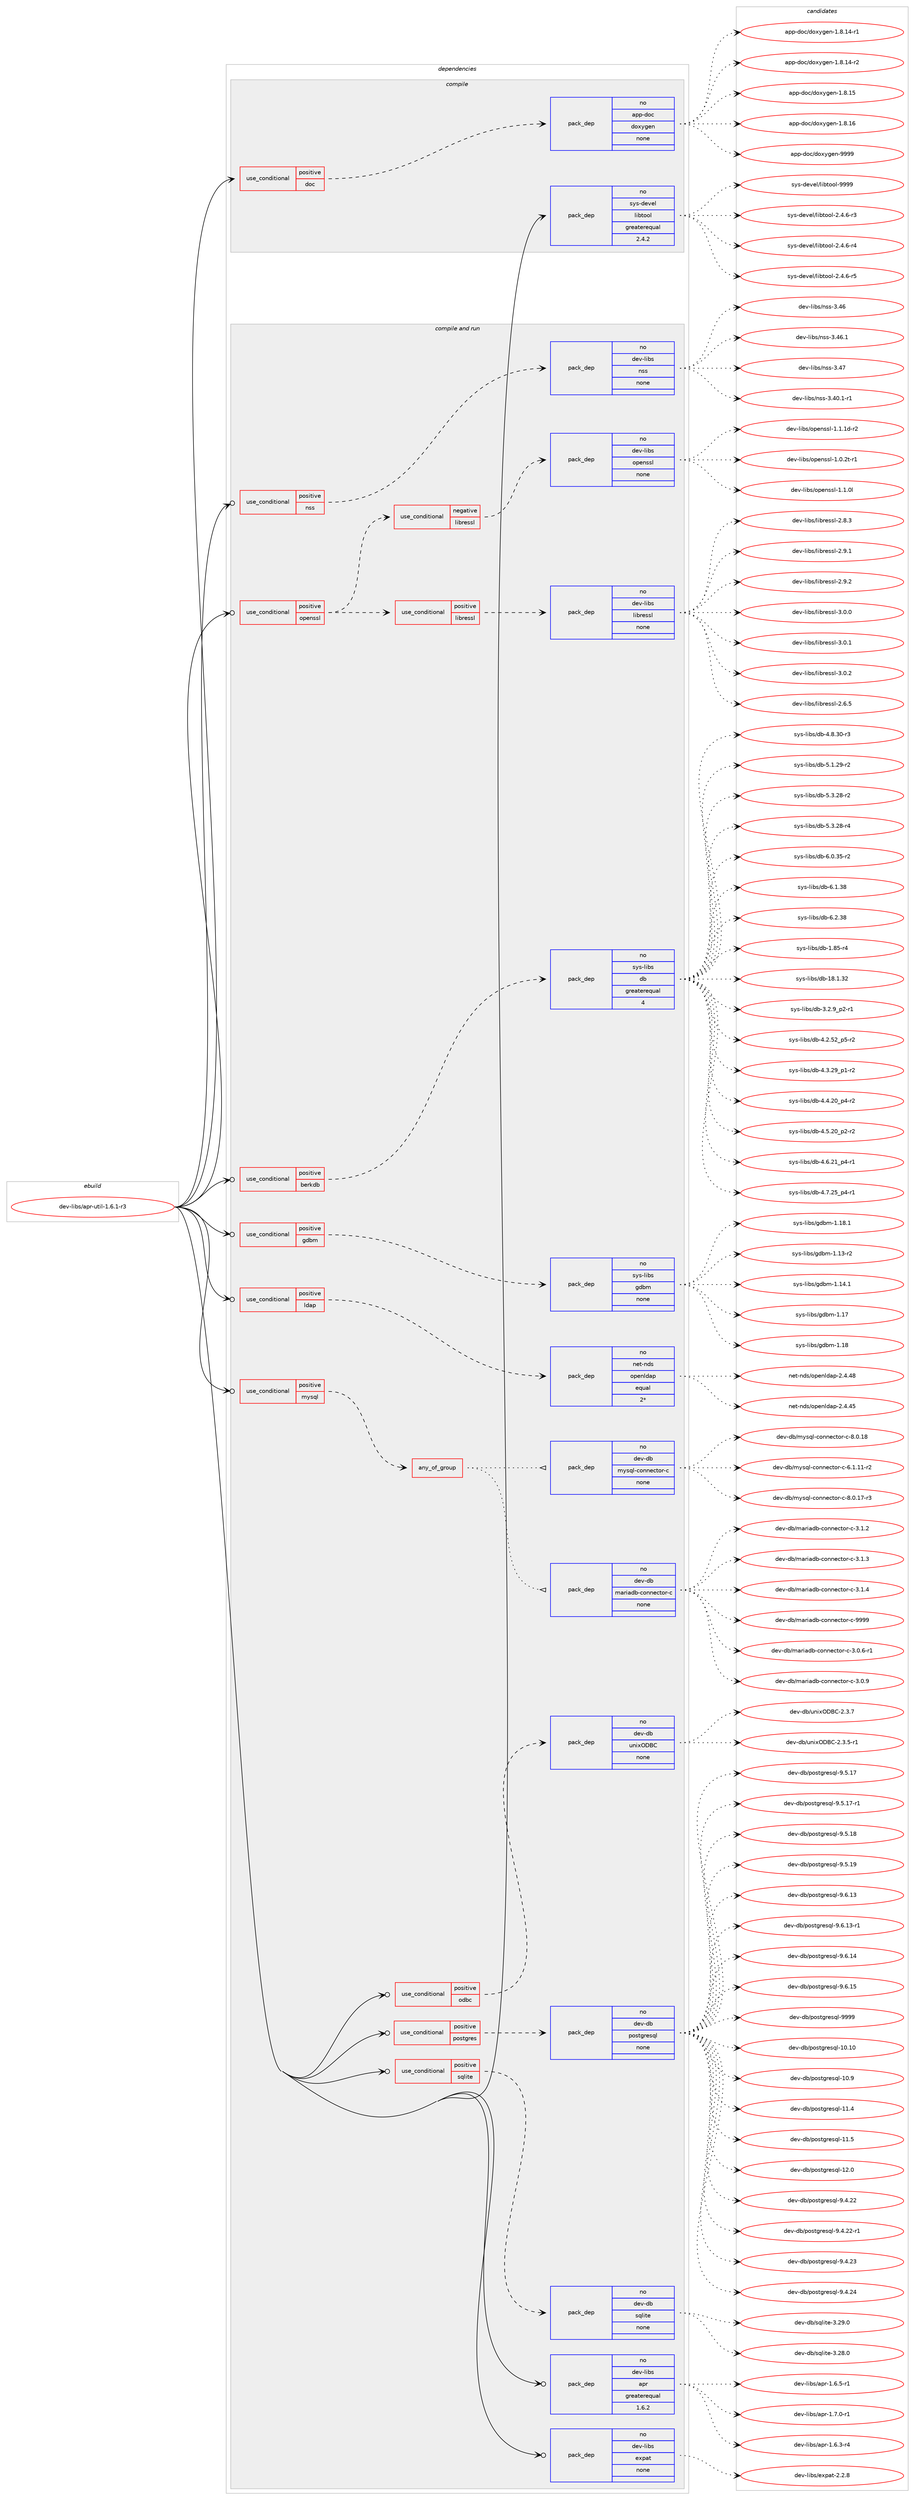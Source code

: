 digraph prolog {

# *************
# Graph options
# *************

newrank=true;
concentrate=true;
compound=true;
graph [rankdir=LR,fontname=Helvetica,fontsize=10,ranksep=1.5];#, ranksep=2.5, nodesep=0.2];
edge  [arrowhead=vee];
node  [fontname=Helvetica,fontsize=10];

# **********
# The ebuild
# **********

subgraph cluster_leftcol {
color=gray;
rank=same;
label=<<i>ebuild</i>>;
id [label="dev-libs/apr-util-1.6.1-r3", color=red, width=4, href="../dev-libs/apr-util-1.6.1-r3.svg"];
}

# ****************
# The dependencies
# ****************

subgraph cluster_midcol {
color=gray;
label=<<i>dependencies</i>>;
subgraph cluster_compile {
fillcolor="#eeeeee";
style=filled;
label=<<i>compile</i>>;
subgraph cond131073 {
dependency562662 [label=<<TABLE BORDER="0" CELLBORDER="1" CELLSPACING="0" CELLPADDING="4"><TR><TD ROWSPAN="3" CELLPADDING="10">use_conditional</TD></TR><TR><TD>positive</TD></TR><TR><TD>doc</TD></TR></TABLE>>, shape=none, color=red];
subgraph pack420227 {
dependency562663 [label=<<TABLE BORDER="0" CELLBORDER="1" CELLSPACING="0" CELLPADDING="4" WIDTH="220"><TR><TD ROWSPAN="6" CELLPADDING="30">pack_dep</TD></TR><TR><TD WIDTH="110">no</TD></TR><TR><TD>app-doc</TD></TR><TR><TD>doxygen</TD></TR><TR><TD>none</TD></TR><TR><TD></TD></TR></TABLE>>, shape=none, color=blue];
}
dependency562662:e -> dependency562663:w [weight=20,style="dashed",arrowhead="vee"];
}
id:e -> dependency562662:w [weight=20,style="solid",arrowhead="vee"];
subgraph pack420228 {
dependency562664 [label=<<TABLE BORDER="0" CELLBORDER="1" CELLSPACING="0" CELLPADDING="4" WIDTH="220"><TR><TD ROWSPAN="6" CELLPADDING="30">pack_dep</TD></TR><TR><TD WIDTH="110">no</TD></TR><TR><TD>sys-devel</TD></TR><TR><TD>libtool</TD></TR><TR><TD>greaterequal</TD></TR><TR><TD>2.4.2</TD></TR></TABLE>>, shape=none, color=blue];
}
id:e -> dependency562664:w [weight=20,style="solid",arrowhead="vee"];
}
subgraph cluster_compileandrun {
fillcolor="#eeeeee";
style=filled;
label=<<i>compile and run</i>>;
subgraph cond131074 {
dependency562665 [label=<<TABLE BORDER="0" CELLBORDER="1" CELLSPACING="0" CELLPADDING="4"><TR><TD ROWSPAN="3" CELLPADDING="10">use_conditional</TD></TR><TR><TD>positive</TD></TR><TR><TD>berkdb</TD></TR></TABLE>>, shape=none, color=red];
subgraph pack420229 {
dependency562666 [label=<<TABLE BORDER="0" CELLBORDER="1" CELLSPACING="0" CELLPADDING="4" WIDTH="220"><TR><TD ROWSPAN="6" CELLPADDING="30">pack_dep</TD></TR><TR><TD WIDTH="110">no</TD></TR><TR><TD>sys-libs</TD></TR><TR><TD>db</TD></TR><TR><TD>greaterequal</TD></TR><TR><TD>4</TD></TR></TABLE>>, shape=none, color=blue];
}
dependency562665:e -> dependency562666:w [weight=20,style="dashed",arrowhead="vee"];
}
id:e -> dependency562665:w [weight=20,style="solid",arrowhead="odotvee"];
subgraph cond131075 {
dependency562667 [label=<<TABLE BORDER="0" CELLBORDER="1" CELLSPACING="0" CELLPADDING="4"><TR><TD ROWSPAN="3" CELLPADDING="10">use_conditional</TD></TR><TR><TD>positive</TD></TR><TR><TD>gdbm</TD></TR></TABLE>>, shape=none, color=red];
subgraph pack420230 {
dependency562668 [label=<<TABLE BORDER="0" CELLBORDER="1" CELLSPACING="0" CELLPADDING="4" WIDTH="220"><TR><TD ROWSPAN="6" CELLPADDING="30">pack_dep</TD></TR><TR><TD WIDTH="110">no</TD></TR><TR><TD>sys-libs</TD></TR><TR><TD>gdbm</TD></TR><TR><TD>none</TD></TR><TR><TD></TD></TR></TABLE>>, shape=none, color=blue];
}
dependency562667:e -> dependency562668:w [weight=20,style="dashed",arrowhead="vee"];
}
id:e -> dependency562667:w [weight=20,style="solid",arrowhead="odotvee"];
subgraph cond131076 {
dependency562669 [label=<<TABLE BORDER="0" CELLBORDER="1" CELLSPACING="0" CELLPADDING="4"><TR><TD ROWSPAN="3" CELLPADDING="10">use_conditional</TD></TR><TR><TD>positive</TD></TR><TR><TD>ldap</TD></TR></TABLE>>, shape=none, color=red];
subgraph pack420231 {
dependency562670 [label=<<TABLE BORDER="0" CELLBORDER="1" CELLSPACING="0" CELLPADDING="4" WIDTH="220"><TR><TD ROWSPAN="6" CELLPADDING="30">pack_dep</TD></TR><TR><TD WIDTH="110">no</TD></TR><TR><TD>net-nds</TD></TR><TR><TD>openldap</TD></TR><TR><TD>equal</TD></TR><TR><TD>2*</TD></TR></TABLE>>, shape=none, color=blue];
}
dependency562669:e -> dependency562670:w [weight=20,style="dashed",arrowhead="vee"];
}
id:e -> dependency562669:w [weight=20,style="solid",arrowhead="odotvee"];
subgraph cond131077 {
dependency562671 [label=<<TABLE BORDER="0" CELLBORDER="1" CELLSPACING="0" CELLPADDING="4"><TR><TD ROWSPAN="3" CELLPADDING="10">use_conditional</TD></TR><TR><TD>positive</TD></TR><TR><TD>mysql</TD></TR></TABLE>>, shape=none, color=red];
subgraph any11005 {
dependency562672 [label=<<TABLE BORDER="0" CELLBORDER="1" CELLSPACING="0" CELLPADDING="4"><TR><TD CELLPADDING="10">any_of_group</TD></TR></TABLE>>, shape=none, color=red];subgraph pack420232 {
dependency562673 [label=<<TABLE BORDER="0" CELLBORDER="1" CELLSPACING="0" CELLPADDING="4" WIDTH="220"><TR><TD ROWSPAN="6" CELLPADDING="30">pack_dep</TD></TR><TR><TD WIDTH="110">no</TD></TR><TR><TD>dev-db</TD></TR><TR><TD>mariadb-connector-c</TD></TR><TR><TD>none</TD></TR><TR><TD></TD></TR></TABLE>>, shape=none, color=blue];
}
dependency562672:e -> dependency562673:w [weight=20,style="dotted",arrowhead="oinv"];
subgraph pack420233 {
dependency562674 [label=<<TABLE BORDER="0" CELLBORDER="1" CELLSPACING="0" CELLPADDING="4" WIDTH="220"><TR><TD ROWSPAN="6" CELLPADDING="30">pack_dep</TD></TR><TR><TD WIDTH="110">no</TD></TR><TR><TD>dev-db</TD></TR><TR><TD>mysql-connector-c</TD></TR><TR><TD>none</TD></TR><TR><TD></TD></TR></TABLE>>, shape=none, color=blue];
}
dependency562672:e -> dependency562674:w [weight=20,style="dotted",arrowhead="oinv"];
}
dependency562671:e -> dependency562672:w [weight=20,style="dashed",arrowhead="vee"];
}
id:e -> dependency562671:w [weight=20,style="solid",arrowhead="odotvee"];
subgraph cond131078 {
dependency562675 [label=<<TABLE BORDER="0" CELLBORDER="1" CELLSPACING="0" CELLPADDING="4"><TR><TD ROWSPAN="3" CELLPADDING="10">use_conditional</TD></TR><TR><TD>positive</TD></TR><TR><TD>nss</TD></TR></TABLE>>, shape=none, color=red];
subgraph pack420234 {
dependency562676 [label=<<TABLE BORDER="0" CELLBORDER="1" CELLSPACING="0" CELLPADDING="4" WIDTH="220"><TR><TD ROWSPAN="6" CELLPADDING="30">pack_dep</TD></TR><TR><TD WIDTH="110">no</TD></TR><TR><TD>dev-libs</TD></TR><TR><TD>nss</TD></TR><TR><TD>none</TD></TR><TR><TD></TD></TR></TABLE>>, shape=none, color=blue];
}
dependency562675:e -> dependency562676:w [weight=20,style="dashed",arrowhead="vee"];
}
id:e -> dependency562675:w [weight=20,style="solid",arrowhead="odotvee"];
subgraph cond131079 {
dependency562677 [label=<<TABLE BORDER="0" CELLBORDER="1" CELLSPACING="0" CELLPADDING="4"><TR><TD ROWSPAN="3" CELLPADDING="10">use_conditional</TD></TR><TR><TD>positive</TD></TR><TR><TD>odbc</TD></TR></TABLE>>, shape=none, color=red];
subgraph pack420235 {
dependency562678 [label=<<TABLE BORDER="0" CELLBORDER="1" CELLSPACING="0" CELLPADDING="4" WIDTH="220"><TR><TD ROWSPAN="6" CELLPADDING="30">pack_dep</TD></TR><TR><TD WIDTH="110">no</TD></TR><TR><TD>dev-db</TD></TR><TR><TD>unixODBC</TD></TR><TR><TD>none</TD></TR><TR><TD></TD></TR></TABLE>>, shape=none, color=blue];
}
dependency562677:e -> dependency562678:w [weight=20,style="dashed",arrowhead="vee"];
}
id:e -> dependency562677:w [weight=20,style="solid",arrowhead="odotvee"];
subgraph cond131080 {
dependency562679 [label=<<TABLE BORDER="0" CELLBORDER="1" CELLSPACING="0" CELLPADDING="4"><TR><TD ROWSPAN="3" CELLPADDING="10">use_conditional</TD></TR><TR><TD>positive</TD></TR><TR><TD>openssl</TD></TR></TABLE>>, shape=none, color=red];
subgraph cond131081 {
dependency562680 [label=<<TABLE BORDER="0" CELLBORDER="1" CELLSPACING="0" CELLPADDING="4"><TR><TD ROWSPAN="3" CELLPADDING="10">use_conditional</TD></TR><TR><TD>negative</TD></TR><TR><TD>libressl</TD></TR></TABLE>>, shape=none, color=red];
subgraph pack420236 {
dependency562681 [label=<<TABLE BORDER="0" CELLBORDER="1" CELLSPACING="0" CELLPADDING="4" WIDTH="220"><TR><TD ROWSPAN="6" CELLPADDING="30">pack_dep</TD></TR><TR><TD WIDTH="110">no</TD></TR><TR><TD>dev-libs</TD></TR><TR><TD>openssl</TD></TR><TR><TD>none</TD></TR><TR><TD></TD></TR></TABLE>>, shape=none, color=blue];
}
dependency562680:e -> dependency562681:w [weight=20,style="dashed",arrowhead="vee"];
}
dependency562679:e -> dependency562680:w [weight=20,style="dashed",arrowhead="vee"];
subgraph cond131082 {
dependency562682 [label=<<TABLE BORDER="0" CELLBORDER="1" CELLSPACING="0" CELLPADDING="4"><TR><TD ROWSPAN="3" CELLPADDING="10">use_conditional</TD></TR><TR><TD>positive</TD></TR><TR><TD>libressl</TD></TR></TABLE>>, shape=none, color=red];
subgraph pack420237 {
dependency562683 [label=<<TABLE BORDER="0" CELLBORDER="1" CELLSPACING="0" CELLPADDING="4" WIDTH="220"><TR><TD ROWSPAN="6" CELLPADDING="30">pack_dep</TD></TR><TR><TD WIDTH="110">no</TD></TR><TR><TD>dev-libs</TD></TR><TR><TD>libressl</TD></TR><TR><TD>none</TD></TR><TR><TD></TD></TR></TABLE>>, shape=none, color=blue];
}
dependency562682:e -> dependency562683:w [weight=20,style="dashed",arrowhead="vee"];
}
dependency562679:e -> dependency562682:w [weight=20,style="dashed",arrowhead="vee"];
}
id:e -> dependency562679:w [weight=20,style="solid",arrowhead="odotvee"];
subgraph cond131083 {
dependency562684 [label=<<TABLE BORDER="0" CELLBORDER="1" CELLSPACING="0" CELLPADDING="4"><TR><TD ROWSPAN="3" CELLPADDING="10">use_conditional</TD></TR><TR><TD>positive</TD></TR><TR><TD>postgres</TD></TR></TABLE>>, shape=none, color=red];
subgraph pack420238 {
dependency562685 [label=<<TABLE BORDER="0" CELLBORDER="1" CELLSPACING="0" CELLPADDING="4" WIDTH="220"><TR><TD ROWSPAN="6" CELLPADDING="30">pack_dep</TD></TR><TR><TD WIDTH="110">no</TD></TR><TR><TD>dev-db</TD></TR><TR><TD>postgresql</TD></TR><TR><TD>none</TD></TR><TR><TD></TD></TR></TABLE>>, shape=none, color=blue];
}
dependency562684:e -> dependency562685:w [weight=20,style="dashed",arrowhead="vee"];
}
id:e -> dependency562684:w [weight=20,style="solid",arrowhead="odotvee"];
subgraph cond131084 {
dependency562686 [label=<<TABLE BORDER="0" CELLBORDER="1" CELLSPACING="0" CELLPADDING="4"><TR><TD ROWSPAN="3" CELLPADDING="10">use_conditional</TD></TR><TR><TD>positive</TD></TR><TR><TD>sqlite</TD></TR></TABLE>>, shape=none, color=red];
subgraph pack420239 {
dependency562687 [label=<<TABLE BORDER="0" CELLBORDER="1" CELLSPACING="0" CELLPADDING="4" WIDTH="220"><TR><TD ROWSPAN="6" CELLPADDING="30">pack_dep</TD></TR><TR><TD WIDTH="110">no</TD></TR><TR><TD>dev-db</TD></TR><TR><TD>sqlite</TD></TR><TR><TD>none</TD></TR><TR><TD></TD></TR></TABLE>>, shape=none, color=blue];
}
dependency562686:e -> dependency562687:w [weight=20,style="dashed",arrowhead="vee"];
}
id:e -> dependency562686:w [weight=20,style="solid",arrowhead="odotvee"];
subgraph pack420240 {
dependency562688 [label=<<TABLE BORDER="0" CELLBORDER="1" CELLSPACING="0" CELLPADDING="4" WIDTH="220"><TR><TD ROWSPAN="6" CELLPADDING="30">pack_dep</TD></TR><TR><TD WIDTH="110">no</TD></TR><TR><TD>dev-libs</TD></TR><TR><TD>apr</TD></TR><TR><TD>greaterequal</TD></TR><TR><TD>1.6.2</TD></TR></TABLE>>, shape=none, color=blue];
}
id:e -> dependency562688:w [weight=20,style="solid",arrowhead="odotvee"];
subgraph pack420241 {
dependency562689 [label=<<TABLE BORDER="0" CELLBORDER="1" CELLSPACING="0" CELLPADDING="4" WIDTH="220"><TR><TD ROWSPAN="6" CELLPADDING="30">pack_dep</TD></TR><TR><TD WIDTH="110">no</TD></TR><TR><TD>dev-libs</TD></TR><TR><TD>expat</TD></TR><TR><TD>none</TD></TR><TR><TD></TD></TR></TABLE>>, shape=none, color=blue];
}
id:e -> dependency562689:w [weight=20,style="solid",arrowhead="odotvee"];
}
subgraph cluster_run {
fillcolor="#eeeeee";
style=filled;
label=<<i>run</i>>;
}
}

# **************
# The candidates
# **************

subgraph cluster_choices {
rank=same;
color=gray;
label=<<i>candidates</i>>;

subgraph choice420227 {
color=black;
nodesep=1;
choice97112112451001119947100111120121103101110454946564649524511449 [label="app-doc/doxygen-1.8.14-r1", color=red, width=4,href="../app-doc/doxygen-1.8.14-r1.svg"];
choice97112112451001119947100111120121103101110454946564649524511450 [label="app-doc/doxygen-1.8.14-r2", color=red, width=4,href="../app-doc/doxygen-1.8.14-r2.svg"];
choice9711211245100111994710011112012110310111045494656464953 [label="app-doc/doxygen-1.8.15", color=red, width=4,href="../app-doc/doxygen-1.8.15.svg"];
choice9711211245100111994710011112012110310111045494656464954 [label="app-doc/doxygen-1.8.16", color=red, width=4,href="../app-doc/doxygen-1.8.16.svg"];
choice971121124510011199471001111201211031011104557575757 [label="app-doc/doxygen-9999", color=red, width=4,href="../app-doc/doxygen-9999.svg"];
dependency562663:e -> choice97112112451001119947100111120121103101110454946564649524511449:w [style=dotted,weight="100"];
dependency562663:e -> choice97112112451001119947100111120121103101110454946564649524511450:w [style=dotted,weight="100"];
dependency562663:e -> choice9711211245100111994710011112012110310111045494656464953:w [style=dotted,weight="100"];
dependency562663:e -> choice9711211245100111994710011112012110310111045494656464954:w [style=dotted,weight="100"];
dependency562663:e -> choice971121124510011199471001111201211031011104557575757:w [style=dotted,weight="100"];
}
subgraph choice420228 {
color=black;
nodesep=1;
choice1151211154510010111810110847108105981161111111084550465246544511451 [label="sys-devel/libtool-2.4.6-r3", color=red, width=4,href="../sys-devel/libtool-2.4.6-r3.svg"];
choice1151211154510010111810110847108105981161111111084550465246544511452 [label="sys-devel/libtool-2.4.6-r4", color=red, width=4,href="../sys-devel/libtool-2.4.6-r4.svg"];
choice1151211154510010111810110847108105981161111111084550465246544511453 [label="sys-devel/libtool-2.4.6-r5", color=red, width=4,href="../sys-devel/libtool-2.4.6-r5.svg"];
choice1151211154510010111810110847108105981161111111084557575757 [label="sys-devel/libtool-9999", color=red, width=4,href="../sys-devel/libtool-9999.svg"];
dependency562664:e -> choice1151211154510010111810110847108105981161111111084550465246544511451:w [style=dotted,weight="100"];
dependency562664:e -> choice1151211154510010111810110847108105981161111111084550465246544511452:w [style=dotted,weight="100"];
dependency562664:e -> choice1151211154510010111810110847108105981161111111084550465246544511453:w [style=dotted,weight="100"];
dependency562664:e -> choice1151211154510010111810110847108105981161111111084557575757:w [style=dotted,weight="100"];
}
subgraph choice420229 {
color=black;
nodesep=1;
choice1151211154510810598115471009845494656534511452 [label="sys-libs/db-1.85-r4", color=red, width=4,href="../sys-libs/db-1.85-r4.svg"];
choice115121115451081059811547100984549564649465150 [label="sys-libs/db-18.1.32", color=red, width=4,href="../sys-libs/db-18.1.32.svg"];
choice1151211154510810598115471009845514650465795112504511449 [label="sys-libs/db-3.2.9_p2-r1", color=red, width=4,href="../sys-libs/db-3.2.9_p2-r1.svg"];
choice115121115451081059811547100984552465046535095112534511450 [label="sys-libs/db-4.2.52_p5-r2", color=red, width=4,href="../sys-libs/db-4.2.52_p5-r2.svg"];
choice115121115451081059811547100984552465146505795112494511450 [label="sys-libs/db-4.3.29_p1-r2", color=red, width=4,href="../sys-libs/db-4.3.29_p1-r2.svg"];
choice115121115451081059811547100984552465246504895112524511450 [label="sys-libs/db-4.4.20_p4-r2", color=red, width=4,href="../sys-libs/db-4.4.20_p4-r2.svg"];
choice115121115451081059811547100984552465346504895112504511450 [label="sys-libs/db-4.5.20_p2-r2", color=red, width=4,href="../sys-libs/db-4.5.20_p2-r2.svg"];
choice115121115451081059811547100984552465446504995112524511449 [label="sys-libs/db-4.6.21_p4-r1", color=red, width=4,href="../sys-libs/db-4.6.21_p4-r1.svg"];
choice115121115451081059811547100984552465546505395112524511449 [label="sys-libs/db-4.7.25_p4-r1", color=red, width=4,href="../sys-libs/db-4.7.25_p4-r1.svg"];
choice11512111545108105981154710098455246564651484511451 [label="sys-libs/db-4.8.30-r3", color=red, width=4,href="../sys-libs/db-4.8.30-r3.svg"];
choice11512111545108105981154710098455346494650574511450 [label="sys-libs/db-5.1.29-r2", color=red, width=4,href="../sys-libs/db-5.1.29-r2.svg"];
choice11512111545108105981154710098455346514650564511450 [label="sys-libs/db-5.3.28-r2", color=red, width=4,href="../sys-libs/db-5.3.28-r2.svg"];
choice11512111545108105981154710098455346514650564511452 [label="sys-libs/db-5.3.28-r4", color=red, width=4,href="../sys-libs/db-5.3.28-r4.svg"];
choice11512111545108105981154710098455446484651534511450 [label="sys-libs/db-6.0.35-r2", color=red, width=4,href="../sys-libs/db-6.0.35-r2.svg"];
choice1151211154510810598115471009845544649465156 [label="sys-libs/db-6.1.38", color=red, width=4,href="../sys-libs/db-6.1.38.svg"];
choice1151211154510810598115471009845544650465156 [label="sys-libs/db-6.2.38", color=red, width=4,href="../sys-libs/db-6.2.38.svg"];
dependency562666:e -> choice1151211154510810598115471009845494656534511452:w [style=dotted,weight="100"];
dependency562666:e -> choice115121115451081059811547100984549564649465150:w [style=dotted,weight="100"];
dependency562666:e -> choice1151211154510810598115471009845514650465795112504511449:w [style=dotted,weight="100"];
dependency562666:e -> choice115121115451081059811547100984552465046535095112534511450:w [style=dotted,weight="100"];
dependency562666:e -> choice115121115451081059811547100984552465146505795112494511450:w [style=dotted,weight="100"];
dependency562666:e -> choice115121115451081059811547100984552465246504895112524511450:w [style=dotted,weight="100"];
dependency562666:e -> choice115121115451081059811547100984552465346504895112504511450:w [style=dotted,weight="100"];
dependency562666:e -> choice115121115451081059811547100984552465446504995112524511449:w [style=dotted,weight="100"];
dependency562666:e -> choice115121115451081059811547100984552465546505395112524511449:w [style=dotted,weight="100"];
dependency562666:e -> choice11512111545108105981154710098455246564651484511451:w [style=dotted,weight="100"];
dependency562666:e -> choice11512111545108105981154710098455346494650574511450:w [style=dotted,weight="100"];
dependency562666:e -> choice11512111545108105981154710098455346514650564511450:w [style=dotted,weight="100"];
dependency562666:e -> choice11512111545108105981154710098455346514650564511452:w [style=dotted,weight="100"];
dependency562666:e -> choice11512111545108105981154710098455446484651534511450:w [style=dotted,weight="100"];
dependency562666:e -> choice1151211154510810598115471009845544649465156:w [style=dotted,weight="100"];
dependency562666:e -> choice1151211154510810598115471009845544650465156:w [style=dotted,weight="100"];
}
subgraph choice420230 {
color=black;
nodesep=1;
choice1151211154510810598115471031009810945494649514511450 [label="sys-libs/gdbm-1.13-r2", color=red, width=4,href="../sys-libs/gdbm-1.13-r2.svg"];
choice1151211154510810598115471031009810945494649524649 [label="sys-libs/gdbm-1.14.1", color=red, width=4,href="../sys-libs/gdbm-1.14.1.svg"];
choice115121115451081059811547103100981094549464955 [label="sys-libs/gdbm-1.17", color=red, width=4,href="../sys-libs/gdbm-1.17.svg"];
choice115121115451081059811547103100981094549464956 [label="sys-libs/gdbm-1.18", color=red, width=4,href="../sys-libs/gdbm-1.18.svg"];
choice1151211154510810598115471031009810945494649564649 [label="sys-libs/gdbm-1.18.1", color=red, width=4,href="../sys-libs/gdbm-1.18.1.svg"];
dependency562668:e -> choice1151211154510810598115471031009810945494649514511450:w [style=dotted,weight="100"];
dependency562668:e -> choice1151211154510810598115471031009810945494649524649:w [style=dotted,weight="100"];
dependency562668:e -> choice115121115451081059811547103100981094549464955:w [style=dotted,weight="100"];
dependency562668:e -> choice115121115451081059811547103100981094549464956:w [style=dotted,weight="100"];
dependency562668:e -> choice1151211154510810598115471031009810945494649564649:w [style=dotted,weight="100"];
}
subgraph choice420231 {
color=black;
nodesep=1;
choice11010111645110100115471111121011101081009711245504652465253 [label="net-nds/openldap-2.4.45", color=red, width=4,href="../net-nds/openldap-2.4.45.svg"];
choice11010111645110100115471111121011101081009711245504652465256 [label="net-nds/openldap-2.4.48", color=red, width=4,href="../net-nds/openldap-2.4.48.svg"];
dependency562670:e -> choice11010111645110100115471111121011101081009711245504652465253:w [style=dotted,weight="100"];
dependency562670:e -> choice11010111645110100115471111121011101081009711245504652465256:w [style=dotted,weight="100"];
}
subgraph choice420232 {
color=black;
nodesep=1;
choice10010111845100984710997114105971009845991111101101019911611111445994551464846544511449 [label="dev-db/mariadb-connector-c-3.0.6-r1", color=red, width=4,href="../dev-db/mariadb-connector-c-3.0.6-r1.svg"];
choice1001011184510098471099711410597100984599111110110101991161111144599455146484657 [label="dev-db/mariadb-connector-c-3.0.9", color=red, width=4,href="../dev-db/mariadb-connector-c-3.0.9.svg"];
choice1001011184510098471099711410597100984599111110110101991161111144599455146494650 [label="dev-db/mariadb-connector-c-3.1.2", color=red, width=4,href="../dev-db/mariadb-connector-c-3.1.2.svg"];
choice1001011184510098471099711410597100984599111110110101991161111144599455146494651 [label="dev-db/mariadb-connector-c-3.1.3", color=red, width=4,href="../dev-db/mariadb-connector-c-3.1.3.svg"];
choice1001011184510098471099711410597100984599111110110101991161111144599455146494652 [label="dev-db/mariadb-connector-c-3.1.4", color=red, width=4,href="../dev-db/mariadb-connector-c-3.1.4.svg"];
choice10010111845100984710997114105971009845991111101101019911611111445994557575757 [label="dev-db/mariadb-connector-c-9999", color=red, width=4,href="../dev-db/mariadb-connector-c-9999.svg"];
dependency562673:e -> choice10010111845100984710997114105971009845991111101101019911611111445994551464846544511449:w [style=dotted,weight="100"];
dependency562673:e -> choice1001011184510098471099711410597100984599111110110101991161111144599455146484657:w [style=dotted,weight="100"];
dependency562673:e -> choice1001011184510098471099711410597100984599111110110101991161111144599455146494650:w [style=dotted,weight="100"];
dependency562673:e -> choice1001011184510098471099711410597100984599111110110101991161111144599455146494651:w [style=dotted,weight="100"];
dependency562673:e -> choice1001011184510098471099711410597100984599111110110101991161111144599455146494652:w [style=dotted,weight="100"];
dependency562673:e -> choice10010111845100984710997114105971009845991111101101019911611111445994557575757:w [style=dotted,weight="100"];
}
subgraph choice420233 {
color=black;
nodesep=1;
choice1001011184510098471091211151131084599111110110101991161111144599455446494649494511450 [label="dev-db/mysql-connector-c-6.1.11-r2", color=red, width=4,href="../dev-db/mysql-connector-c-6.1.11-r2.svg"];
choice1001011184510098471091211151131084599111110110101991161111144599455646484649554511451 [label="dev-db/mysql-connector-c-8.0.17-r3", color=red, width=4,href="../dev-db/mysql-connector-c-8.0.17-r3.svg"];
choice100101118451009847109121115113108459911111011010199116111114459945564648464956 [label="dev-db/mysql-connector-c-8.0.18", color=red, width=4,href="../dev-db/mysql-connector-c-8.0.18.svg"];
dependency562674:e -> choice1001011184510098471091211151131084599111110110101991161111144599455446494649494511450:w [style=dotted,weight="100"];
dependency562674:e -> choice1001011184510098471091211151131084599111110110101991161111144599455646484649554511451:w [style=dotted,weight="100"];
dependency562674:e -> choice100101118451009847109121115113108459911111011010199116111114459945564648464956:w [style=dotted,weight="100"];
}
subgraph choice420234 {
color=black;
nodesep=1;
choice100101118451081059811547110115115455146524846494511449 [label="dev-libs/nss-3.40.1-r1", color=red, width=4,href="../dev-libs/nss-3.40.1-r1.svg"];
choice1001011184510810598115471101151154551465254 [label="dev-libs/nss-3.46", color=red, width=4,href="../dev-libs/nss-3.46.svg"];
choice10010111845108105981154711011511545514652544649 [label="dev-libs/nss-3.46.1", color=red, width=4,href="../dev-libs/nss-3.46.1.svg"];
choice1001011184510810598115471101151154551465255 [label="dev-libs/nss-3.47", color=red, width=4,href="../dev-libs/nss-3.47.svg"];
dependency562676:e -> choice100101118451081059811547110115115455146524846494511449:w [style=dotted,weight="100"];
dependency562676:e -> choice1001011184510810598115471101151154551465254:w [style=dotted,weight="100"];
dependency562676:e -> choice10010111845108105981154711011511545514652544649:w [style=dotted,weight="100"];
dependency562676:e -> choice1001011184510810598115471101151154551465255:w [style=dotted,weight="100"];
}
subgraph choice420235 {
color=black;
nodesep=1;
choice100101118451009847117110105120796866674550465146534511449 [label="dev-db/unixODBC-2.3.5-r1", color=red, width=4,href="../dev-db/unixODBC-2.3.5-r1.svg"];
choice10010111845100984711711010512079686667455046514655 [label="dev-db/unixODBC-2.3.7", color=red, width=4,href="../dev-db/unixODBC-2.3.7.svg"];
dependency562678:e -> choice100101118451009847117110105120796866674550465146534511449:w [style=dotted,weight="100"];
dependency562678:e -> choice10010111845100984711711010512079686667455046514655:w [style=dotted,weight="100"];
}
subgraph choice420236 {
color=black;
nodesep=1;
choice1001011184510810598115471111121011101151151084549464846501164511449 [label="dev-libs/openssl-1.0.2t-r1", color=red, width=4,href="../dev-libs/openssl-1.0.2t-r1.svg"];
choice100101118451081059811547111112101110115115108454946494648108 [label="dev-libs/openssl-1.1.0l", color=red, width=4,href="../dev-libs/openssl-1.1.0l.svg"];
choice1001011184510810598115471111121011101151151084549464946491004511450 [label="dev-libs/openssl-1.1.1d-r2", color=red, width=4,href="../dev-libs/openssl-1.1.1d-r2.svg"];
dependency562681:e -> choice1001011184510810598115471111121011101151151084549464846501164511449:w [style=dotted,weight="100"];
dependency562681:e -> choice100101118451081059811547111112101110115115108454946494648108:w [style=dotted,weight="100"];
dependency562681:e -> choice1001011184510810598115471111121011101151151084549464946491004511450:w [style=dotted,weight="100"];
}
subgraph choice420237 {
color=black;
nodesep=1;
choice10010111845108105981154710810598114101115115108455046544653 [label="dev-libs/libressl-2.6.5", color=red, width=4,href="../dev-libs/libressl-2.6.5.svg"];
choice10010111845108105981154710810598114101115115108455046564651 [label="dev-libs/libressl-2.8.3", color=red, width=4,href="../dev-libs/libressl-2.8.3.svg"];
choice10010111845108105981154710810598114101115115108455046574649 [label="dev-libs/libressl-2.9.1", color=red, width=4,href="../dev-libs/libressl-2.9.1.svg"];
choice10010111845108105981154710810598114101115115108455046574650 [label="dev-libs/libressl-2.9.2", color=red, width=4,href="../dev-libs/libressl-2.9.2.svg"];
choice10010111845108105981154710810598114101115115108455146484648 [label="dev-libs/libressl-3.0.0", color=red, width=4,href="../dev-libs/libressl-3.0.0.svg"];
choice10010111845108105981154710810598114101115115108455146484649 [label="dev-libs/libressl-3.0.1", color=red, width=4,href="../dev-libs/libressl-3.0.1.svg"];
choice10010111845108105981154710810598114101115115108455146484650 [label="dev-libs/libressl-3.0.2", color=red, width=4,href="../dev-libs/libressl-3.0.2.svg"];
dependency562683:e -> choice10010111845108105981154710810598114101115115108455046544653:w [style=dotted,weight="100"];
dependency562683:e -> choice10010111845108105981154710810598114101115115108455046564651:w [style=dotted,weight="100"];
dependency562683:e -> choice10010111845108105981154710810598114101115115108455046574649:w [style=dotted,weight="100"];
dependency562683:e -> choice10010111845108105981154710810598114101115115108455046574650:w [style=dotted,weight="100"];
dependency562683:e -> choice10010111845108105981154710810598114101115115108455146484648:w [style=dotted,weight="100"];
dependency562683:e -> choice10010111845108105981154710810598114101115115108455146484649:w [style=dotted,weight="100"];
dependency562683:e -> choice10010111845108105981154710810598114101115115108455146484650:w [style=dotted,weight="100"];
}
subgraph choice420238 {
color=black;
nodesep=1;
choice100101118451009847112111115116103114101115113108454948464948 [label="dev-db/postgresql-10.10", color=red, width=4,href="../dev-db/postgresql-10.10.svg"];
choice1001011184510098471121111151161031141011151131084549484657 [label="dev-db/postgresql-10.9", color=red, width=4,href="../dev-db/postgresql-10.9.svg"];
choice1001011184510098471121111151161031141011151131084549494652 [label="dev-db/postgresql-11.4", color=red, width=4,href="../dev-db/postgresql-11.4.svg"];
choice1001011184510098471121111151161031141011151131084549494653 [label="dev-db/postgresql-11.5", color=red, width=4,href="../dev-db/postgresql-11.5.svg"];
choice1001011184510098471121111151161031141011151131084549504648 [label="dev-db/postgresql-12.0", color=red, width=4,href="../dev-db/postgresql-12.0.svg"];
choice10010111845100984711211111511610311410111511310845574652465050 [label="dev-db/postgresql-9.4.22", color=red, width=4,href="../dev-db/postgresql-9.4.22.svg"];
choice100101118451009847112111115116103114101115113108455746524650504511449 [label="dev-db/postgresql-9.4.22-r1", color=red, width=4,href="../dev-db/postgresql-9.4.22-r1.svg"];
choice10010111845100984711211111511610311410111511310845574652465051 [label="dev-db/postgresql-9.4.23", color=red, width=4,href="../dev-db/postgresql-9.4.23.svg"];
choice10010111845100984711211111511610311410111511310845574652465052 [label="dev-db/postgresql-9.4.24", color=red, width=4,href="../dev-db/postgresql-9.4.24.svg"];
choice10010111845100984711211111511610311410111511310845574653464955 [label="dev-db/postgresql-9.5.17", color=red, width=4,href="../dev-db/postgresql-9.5.17.svg"];
choice100101118451009847112111115116103114101115113108455746534649554511449 [label="dev-db/postgresql-9.5.17-r1", color=red, width=4,href="../dev-db/postgresql-9.5.17-r1.svg"];
choice10010111845100984711211111511610311410111511310845574653464956 [label="dev-db/postgresql-9.5.18", color=red, width=4,href="../dev-db/postgresql-9.5.18.svg"];
choice10010111845100984711211111511610311410111511310845574653464957 [label="dev-db/postgresql-9.5.19", color=red, width=4,href="../dev-db/postgresql-9.5.19.svg"];
choice10010111845100984711211111511610311410111511310845574654464951 [label="dev-db/postgresql-9.6.13", color=red, width=4,href="../dev-db/postgresql-9.6.13.svg"];
choice100101118451009847112111115116103114101115113108455746544649514511449 [label="dev-db/postgresql-9.6.13-r1", color=red, width=4,href="../dev-db/postgresql-9.6.13-r1.svg"];
choice10010111845100984711211111511610311410111511310845574654464952 [label="dev-db/postgresql-9.6.14", color=red, width=4,href="../dev-db/postgresql-9.6.14.svg"];
choice10010111845100984711211111511610311410111511310845574654464953 [label="dev-db/postgresql-9.6.15", color=red, width=4,href="../dev-db/postgresql-9.6.15.svg"];
choice1001011184510098471121111151161031141011151131084557575757 [label="dev-db/postgresql-9999", color=red, width=4,href="../dev-db/postgresql-9999.svg"];
dependency562685:e -> choice100101118451009847112111115116103114101115113108454948464948:w [style=dotted,weight="100"];
dependency562685:e -> choice1001011184510098471121111151161031141011151131084549484657:w [style=dotted,weight="100"];
dependency562685:e -> choice1001011184510098471121111151161031141011151131084549494652:w [style=dotted,weight="100"];
dependency562685:e -> choice1001011184510098471121111151161031141011151131084549494653:w [style=dotted,weight="100"];
dependency562685:e -> choice1001011184510098471121111151161031141011151131084549504648:w [style=dotted,weight="100"];
dependency562685:e -> choice10010111845100984711211111511610311410111511310845574652465050:w [style=dotted,weight="100"];
dependency562685:e -> choice100101118451009847112111115116103114101115113108455746524650504511449:w [style=dotted,weight="100"];
dependency562685:e -> choice10010111845100984711211111511610311410111511310845574652465051:w [style=dotted,weight="100"];
dependency562685:e -> choice10010111845100984711211111511610311410111511310845574652465052:w [style=dotted,weight="100"];
dependency562685:e -> choice10010111845100984711211111511610311410111511310845574653464955:w [style=dotted,weight="100"];
dependency562685:e -> choice100101118451009847112111115116103114101115113108455746534649554511449:w [style=dotted,weight="100"];
dependency562685:e -> choice10010111845100984711211111511610311410111511310845574653464956:w [style=dotted,weight="100"];
dependency562685:e -> choice10010111845100984711211111511610311410111511310845574653464957:w [style=dotted,weight="100"];
dependency562685:e -> choice10010111845100984711211111511610311410111511310845574654464951:w [style=dotted,weight="100"];
dependency562685:e -> choice100101118451009847112111115116103114101115113108455746544649514511449:w [style=dotted,weight="100"];
dependency562685:e -> choice10010111845100984711211111511610311410111511310845574654464952:w [style=dotted,weight="100"];
dependency562685:e -> choice10010111845100984711211111511610311410111511310845574654464953:w [style=dotted,weight="100"];
dependency562685:e -> choice1001011184510098471121111151161031141011151131084557575757:w [style=dotted,weight="100"];
}
subgraph choice420239 {
color=black;
nodesep=1;
choice10010111845100984711511310810511610145514650564648 [label="dev-db/sqlite-3.28.0", color=red, width=4,href="../dev-db/sqlite-3.28.0.svg"];
choice10010111845100984711511310810511610145514650574648 [label="dev-db/sqlite-3.29.0", color=red, width=4,href="../dev-db/sqlite-3.29.0.svg"];
dependency562687:e -> choice10010111845100984711511310810511610145514650564648:w [style=dotted,weight="100"];
dependency562687:e -> choice10010111845100984711511310810511610145514650574648:w [style=dotted,weight="100"];
}
subgraph choice420240 {
color=black;
nodesep=1;
choice100101118451081059811547971121144549465446514511452 [label="dev-libs/apr-1.6.3-r4", color=red, width=4,href="../dev-libs/apr-1.6.3-r4.svg"];
choice100101118451081059811547971121144549465446534511449 [label="dev-libs/apr-1.6.5-r1", color=red, width=4,href="../dev-libs/apr-1.6.5-r1.svg"];
choice100101118451081059811547971121144549465546484511449 [label="dev-libs/apr-1.7.0-r1", color=red, width=4,href="../dev-libs/apr-1.7.0-r1.svg"];
dependency562688:e -> choice100101118451081059811547971121144549465446514511452:w [style=dotted,weight="100"];
dependency562688:e -> choice100101118451081059811547971121144549465446534511449:w [style=dotted,weight="100"];
dependency562688:e -> choice100101118451081059811547971121144549465546484511449:w [style=dotted,weight="100"];
}
subgraph choice420241 {
color=black;
nodesep=1;
choice10010111845108105981154710112011297116455046504656 [label="dev-libs/expat-2.2.8", color=red, width=4,href="../dev-libs/expat-2.2.8.svg"];
dependency562689:e -> choice10010111845108105981154710112011297116455046504656:w [style=dotted,weight="100"];
}
}

}
